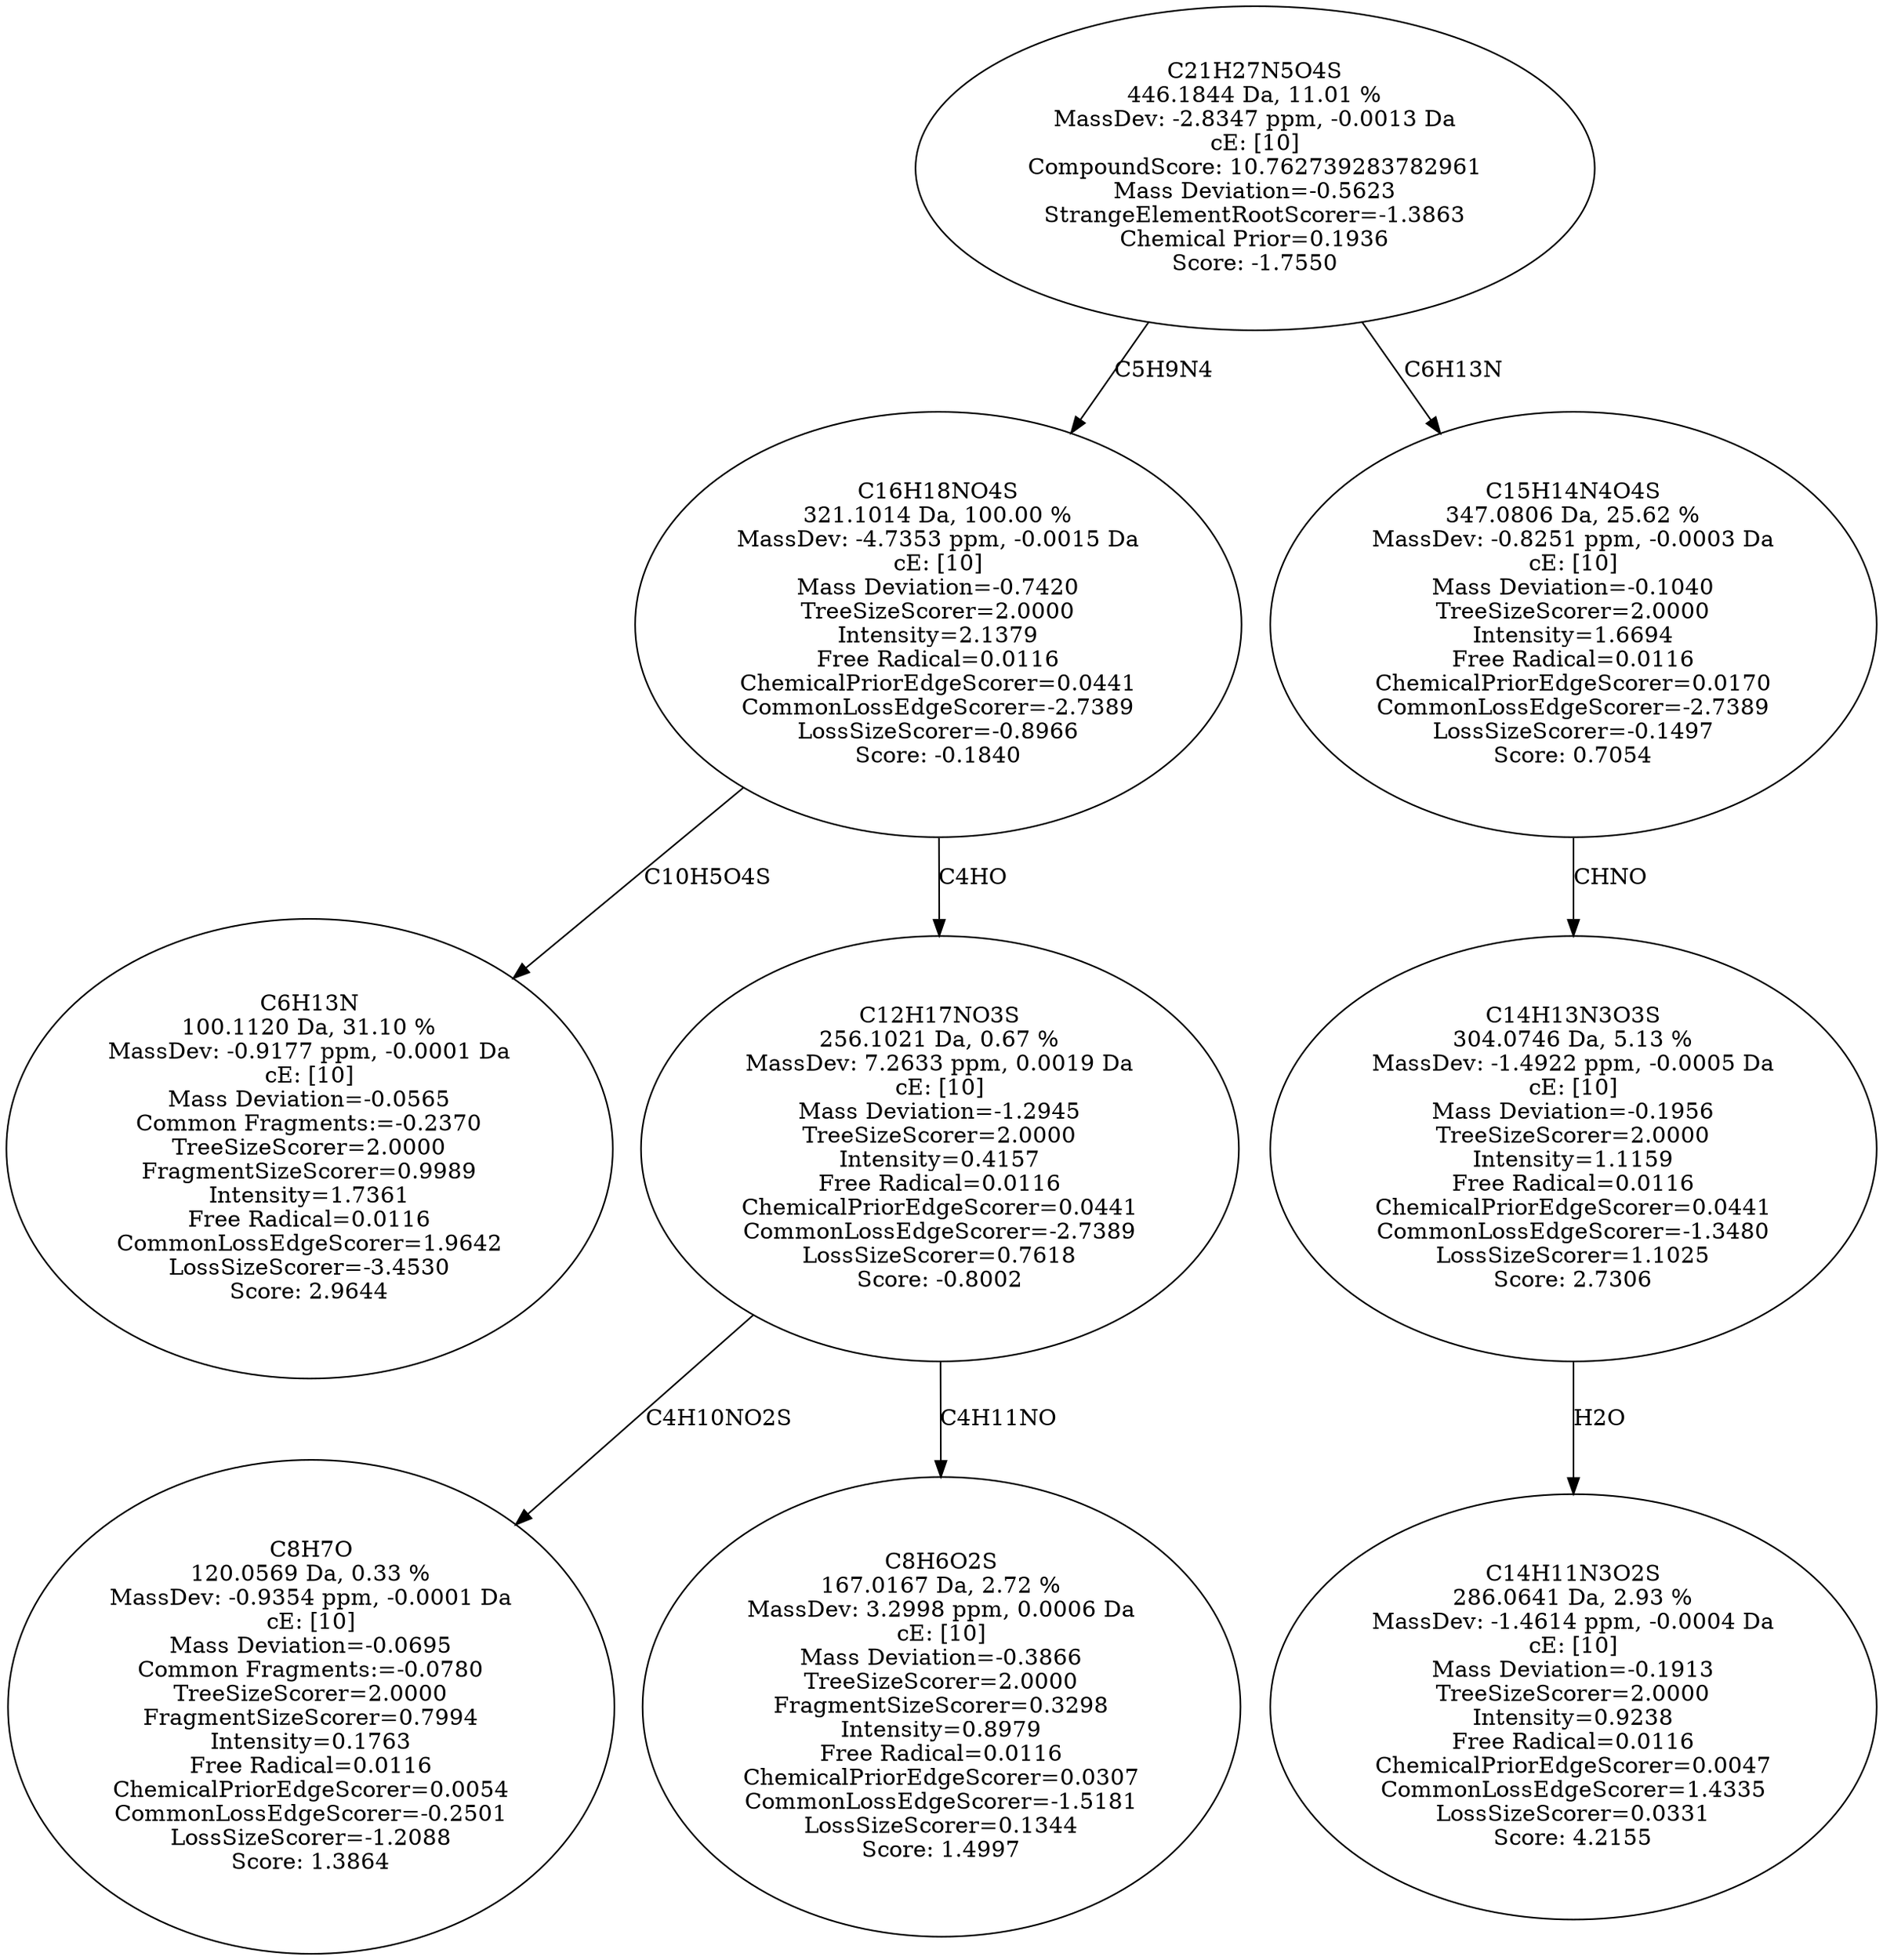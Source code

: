 strict digraph {
v1 [label="C6H13N\n100.1120 Da, 31.10 %\nMassDev: -0.9177 ppm, -0.0001 Da\ncE: [10]\nMass Deviation=-0.0565\nCommon Fragments:=-0.2370\nTreeSizeScorer=2.0000\nFragmentSizeScorer=0.9989\nIntensity=1.7361\nFree Radical=0.0116\nCommonLossEdgeScorer=1.9642\nLossSizeScorer=-3.4530\nScore: 2.9644"];
v2 [label="C8H7O\n120.0569 Da, 0.33 %\nMassDev: -0.9354 ppm, -0.0001 Da\ncE: [10]\nMass Deviation=-0.0695\nCommon Fragments:=-0.0780\nTreeSizeScorer=2.0000\nFragmentSizeScorer=0.7994\nIntensity=0.1763\nFree Radical=0.0116\nChemicalPriorEdgeScorer=0.0054\nCommonLossEdgeScorer=-0.2501\nLossSizeScorer=-1.2088\nScore: 1.3864"];
v3 [label="C8H6O2S\n167.0167 Da, 2.72 %\nMassDev: 3.2998 ppm, 0.0006 Da\ncE: [10]\nMass Deviation=-0.3866\nTreeSizeScorer=2.0000\nFragmentSizeScorer=0.3298\nIntensity=0.8979\nFree Radical=0.0116\nChemicalPriorEdgeScorer=0.0307\nCommonLossEdgeScorer=-1.5181\nLossSizeScorer=0.1344\nScore: 1.4997"];
v4 [label="C12H17NO3S\n256.1021 Da, 0.67 %\nMassDev: 7.2633 ppm, 0.0019 Da\ncE: [10]\nMass Deviation=-1.2945\nTreeSizeScorer=2.0000\nIntensity=0.4157\nFree Radical=0.0116\nChemicalPriorEdgeScorer=0.0441\nCommonLossEdgeScorer=-2.7389\nLossSizeScorer=0.7618\nScore: -0.8002"];
v5 [label="C16H18NO4S\n321.1014 Da, 100.00 %\nMassDev: -4.7353 ppm, -0.0015 Da\ncE: [10]\nMass Deviation=-0.7420\nTreeSizeScorer=2.0000\nIntensity=2.1379\nFree Radical=0.0116\nChemicalPriorEdgeScorer=0.0441\nCommonLossEdgeScorer=-2.7389\nLossSizeScorer=-0.8966\nScore: -0.1840"];
v6 [label="C14H11N3O2S\n286.0641 Da, 2.93 %\nMassDev: -1.4614 ppm, -0.0004 Da\ncE: [10]\nMass Deviation=-0.1913\nTreeSizeScorer=2.0000\nIntensity=0.9238\nFree Radical=0.0116\nChemicalPriorEdgeScorer=0.0047\nCommonLossEdgeScorer=1.4335\nLossSizeScorer=0.0331\nScore: 4.2155"];
v7 [label="C14H13N3O3S\n304.0746 Da, 5.13 %\nMassDev: -1.4922 ppm, -0.0005 Da\ncE: [10]\nMass Deviation=-0.1956\nTreeSizeScorer=2.0000\nIntensity=1.1159\nFree Radical=0.0116\nChemicalPriorEdgeScorer=0.0441\nCommonLossEdgeScorer=-1.3480\nLossSizeScorer=1.1025\nScore: 2.7306"];
v8 [label="C15H14N4O4S\n347.0806 Da, 25.62 %\nMassDev: -0.8251 ppm, -0.0003 Da\ncE: [10]\nMass Deviation=-0.1040\nTreeSizeScorer=2.0000\nIntensity=1.6694\nFree Radical=0.0116\nChemicalPriorEdgeScorer=0.0170\nCommonLossEdgeScorer=-2.7389\nLossSizeScorer=-0.1497\nScore: 0.7054"];
v9 [label="C21H27N5O4S\n446.1844 Da, 11.01 %\nMassDev: -2.8347 ppm, -0.0013 Da\ncE: [10]\nCompoundScore: 10.762739283782961\nMass Deviation=-0.5623\nStrangeElementRootScorer=-1.3863\nChemical Prior=0.1936\nScore: -1.7550"];
v5 -> v1 [label="C10H5O4S"];
v4 -> v2 [label="C4H10NO2S"];
v4 -> v3 [label="C4H11NO"];
v5 -> v4 [label="C4HO"];
v9 -> v5 [label="C5H9N4"];
v7 -> v6 [label="H2O"];
v8 -> v7 [label="CHNO"];
v9 -> v8 [label="C6H13N"];
}